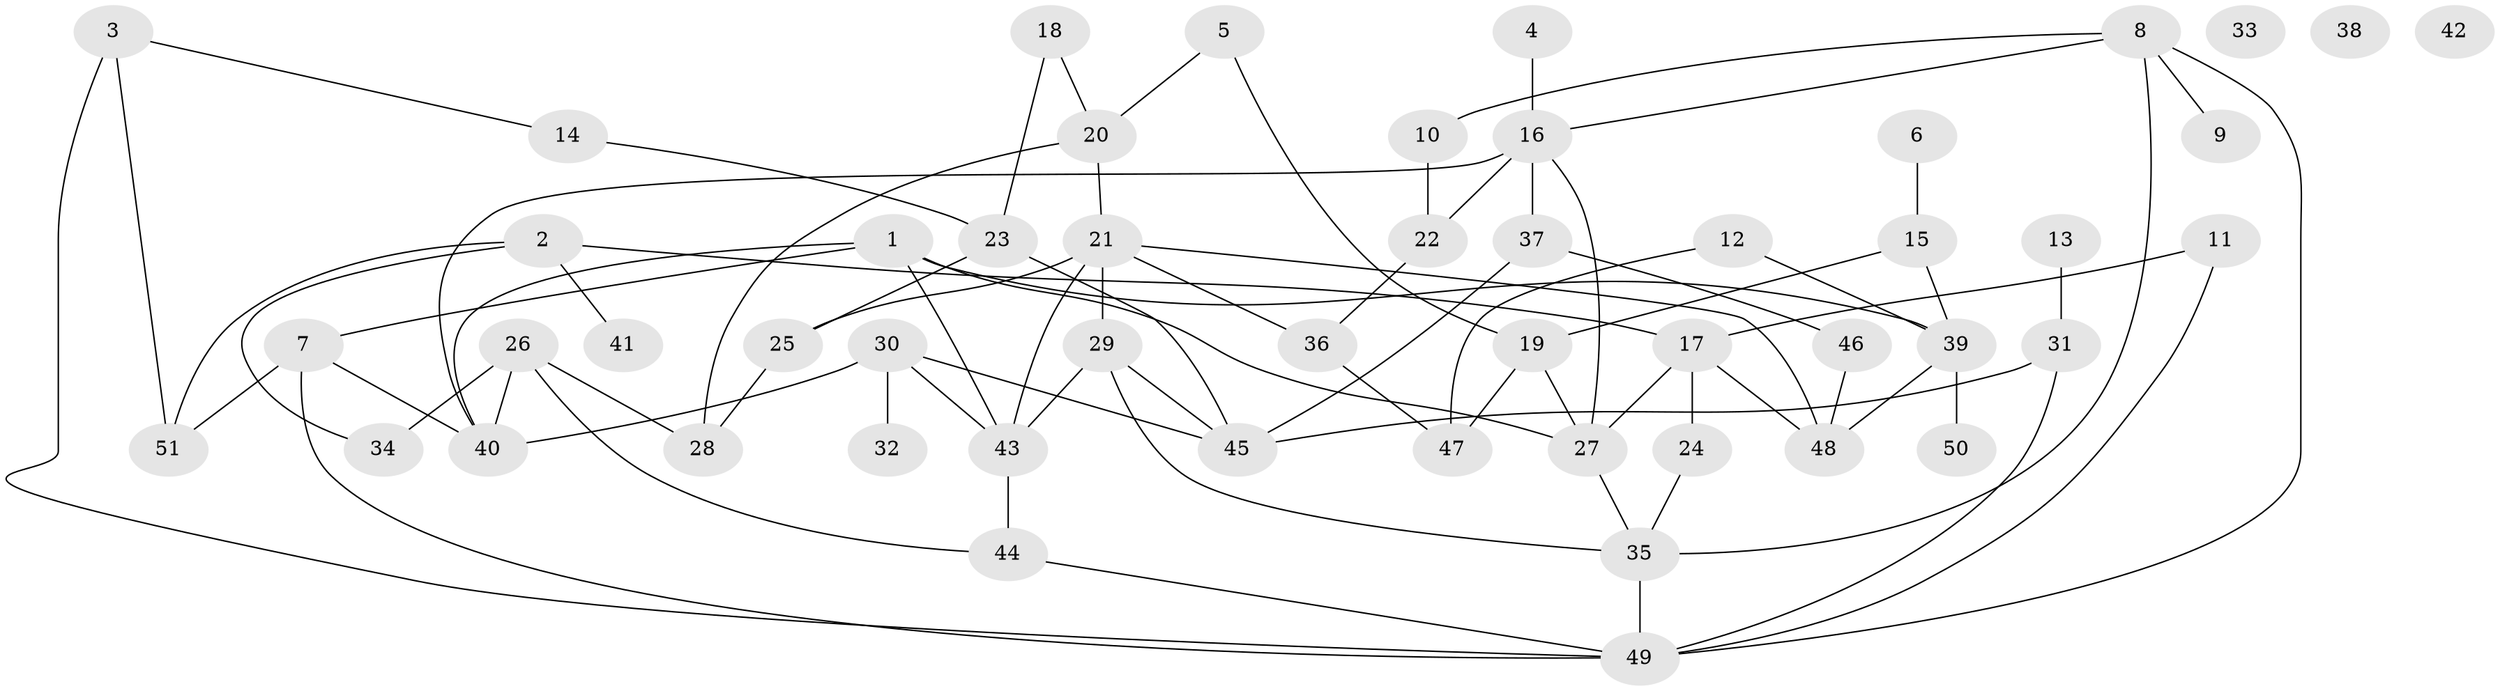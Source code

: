 // Generated by graph-tools (version 1.1) at 2025/49/03/09/25 03:49:15]
// undirected, 51 vertices, 79 edges
graph export_dot {
graph [start="1"]
  node [color=gray90,style=filled];
  1;
  2;
  3;
  4;
  5;
  6;
  7;
  8;
  9;
  10;
  11;
  12;
  13;
  14;
  15;
  16;
  17;
  18;
  19;
  20;
  21;
  22;
  23;
  24;
  25;
  26;
  27;
  28;
  29;
  30;
  31;
  32;
  33;
  34;
  35;
  36;
  37;
  38;
  39;
  40;
  41;
  42;
  43;
  44;
  45;
  46;
  47;
  48;
  49;
  50;
  51;
  1 -- 7;
  1 -- 27;
  1 -- 39;
  1 -- 40;
  1 -- 43;
  2 -- 17;
  2 -- 34;
  2 -- 41;
  2 -- 51;
  3 -- 14;
  3 -- 49;
  3 -- 51;
  4 -- 16;
  5 -- 19;
  5 -- 20;
  6 -- 15;
  7 -- 40;
  7 -- 49;
  7 -- 51;
  8 -- 9;
  8 -- 10;
  8 -- 16;
  8 -- 35;
  8 -- 49;
  10 -- 22;
  11 -- 17;
  11 -- 49;
  12 -- 39;
  12 -- 47;
  13 -- 31;
  14 -- 23;
  15 -- 19;
  15 -- 39;
  16 -- 22;
  16 -- 27;
  16 -- 37;
  16 -- 40;
  17 -- 24;
  17 -- 27;
  17 -- 48;
  18 -- 20;
  18 -- 23;
  19 -- 27;
  19 -- 47;
  20 -- 21;
  20 -- 28;
  21 -- 25;
  21 -- 29;
  21 -- 36;
  21 -- 43;
  21 -- 48;
  22 -- 36;
  23 -- 25;
  23 -- 45;
  24 -- 35;
  25 -- 28;
  26 -- 28;
  26 -- 34;
  26 -- 40;
  26 -- 44;
  27 -- 35;
  29 -- 35;
  29 -- 43;
  29 -- 45;
  30 -- 32;
  30 -- 40;
  30 -- 43;
  30 -- 45;
  31 -- 45;
  31 -- 49;
  35 -- 49;
  36 -- 47;
  37 -- 45;
  37 -- 46;
  39 -- 48;
  39 -- 50;
  43 -- 44;
  44 -- 49;
  46 -- 48;
}
